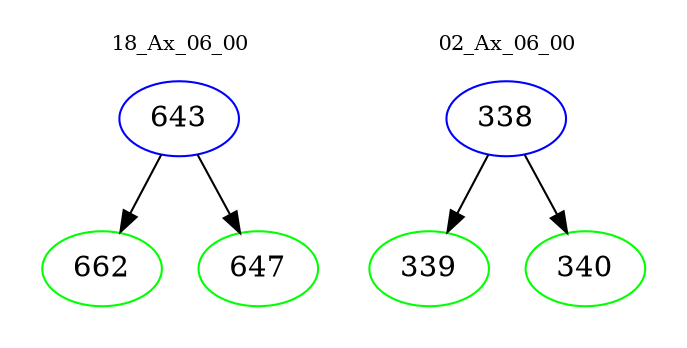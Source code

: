 digraph{
subgraph cluster_0 {
color = white
label = "18_Ax_06_00";
fontsize=10;
T0_643 [label="643", color="blue"]
T0_643 -> T0_662 [color="black"]
T0_662 [label="662", color="green"]
T0_643 -> T0_647 [color="black"]
T0_647 [label="647", color="green"]
}
subgraph cluster_1 {
color = white
label = "02_Ax_06_00";
fontsize=10;
T1_338 [label="338", color="blue"]
T1_338 -> T1_339 [color="black"]
T1_339 [label="339", color="green"]
T1_338 -> T1_340 [color="black"]
T1_340 [label="340", color="green"]
}
}
